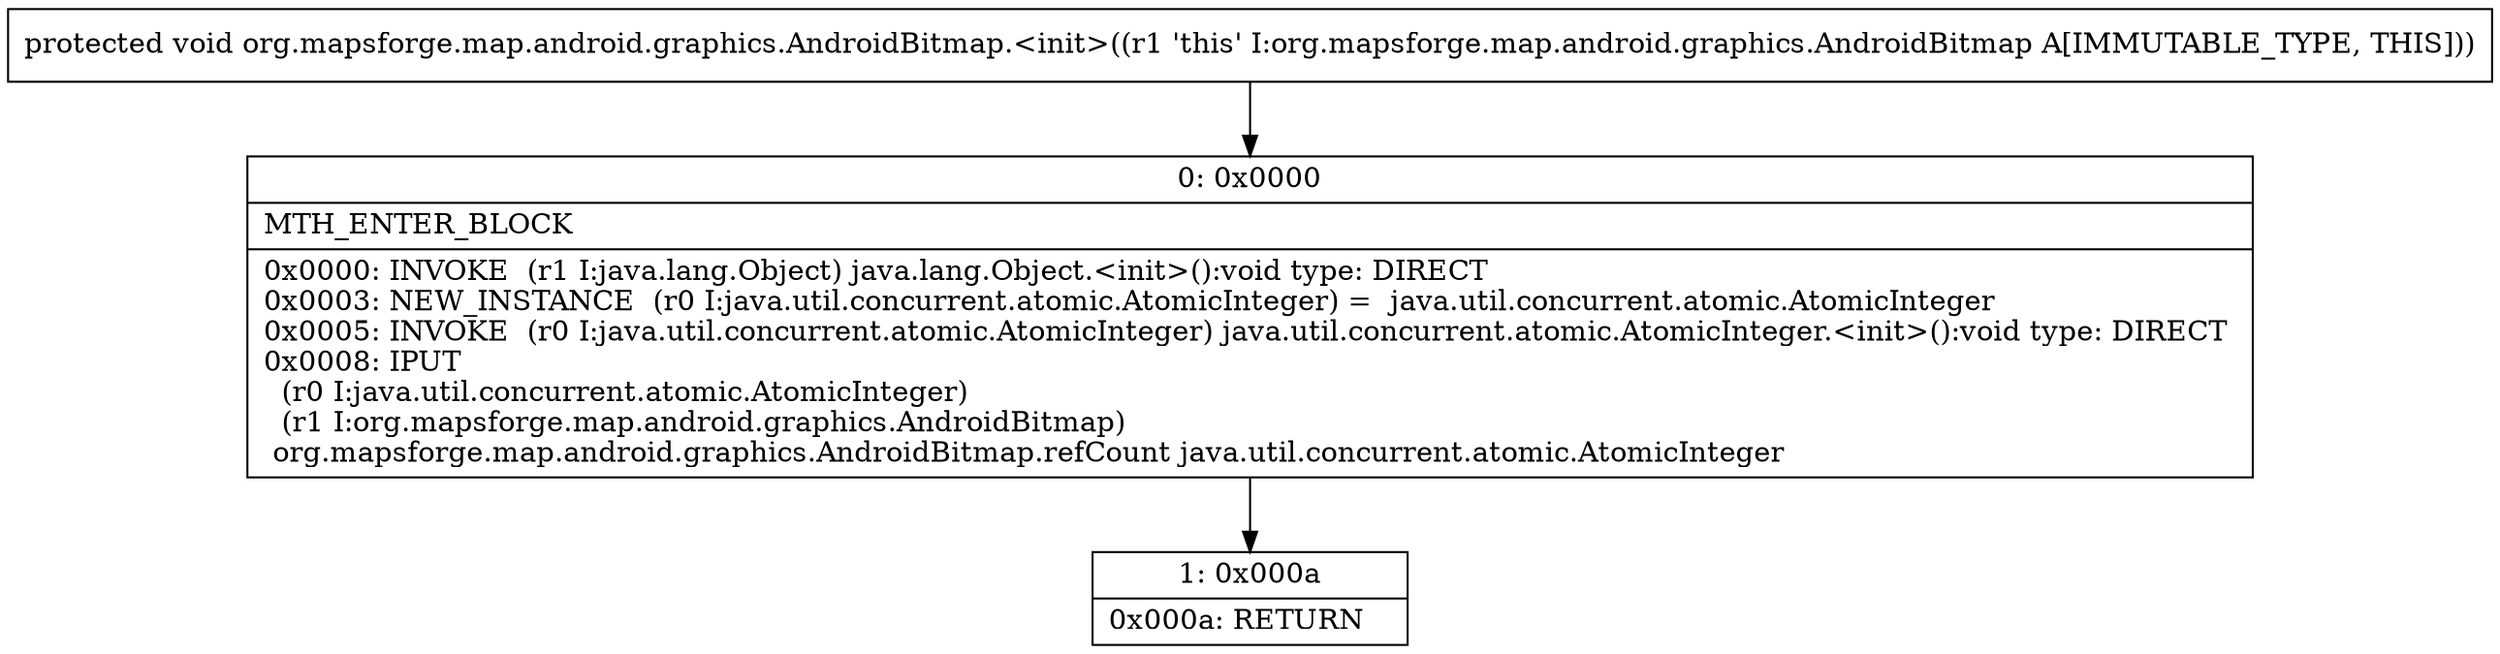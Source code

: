 digraph "CFG fororg.mapsforge.map.android.graphics.AndroidBitmap.\<init\>()V" {
Node_0 [shape=record,label="{0\:\ 0x0000|MTH_ENTER_BLOCK\l|0x0000: INVOKE  (r1 I:java.lang.Object) java.lang.Object.\<init\>():void type: DIRECT \l0x0003: NEW_INSTANCE  (r0 I:java.util.concurrent.atomic.AtomicInteger) =  java.util.concurrent.atomic.AtomicInteger \l0x0005: INVOKE  (r0 I:java.util.concurrent.atomic.AtomicInteger) java.util.concurrent.atomic.AtomicInteger.\<init\>():void type: DIRECT \l0x0008: IPUT  \l  (r0 I:java.util.concurrent.atomic.AtomicInteger)\l  (r1 I:org.mapsforge.map.android.graphics.AndroidBitmap)\l org.mapsforge.map.android.graphics.AndroidBitmap.refCount java.util.concurrent.atomic.AtomicInteger \l}"];
Node_1 [shape=record,label="{1\:\ 0x000a|0x000a: RETURN   \l}"];
MethodNode[shape=record,label="{protected void org.mapsforge.map.android.graphics.AndroidBitmap.\<init\>((r1 'this' I:org.mapsforge.map.android.graphics.AndroidBitmap A[IMMUTABLE_TYPE, THIS])) }"];
MethodNode -> Node_0;
Node_0 -> Node_1;
}

